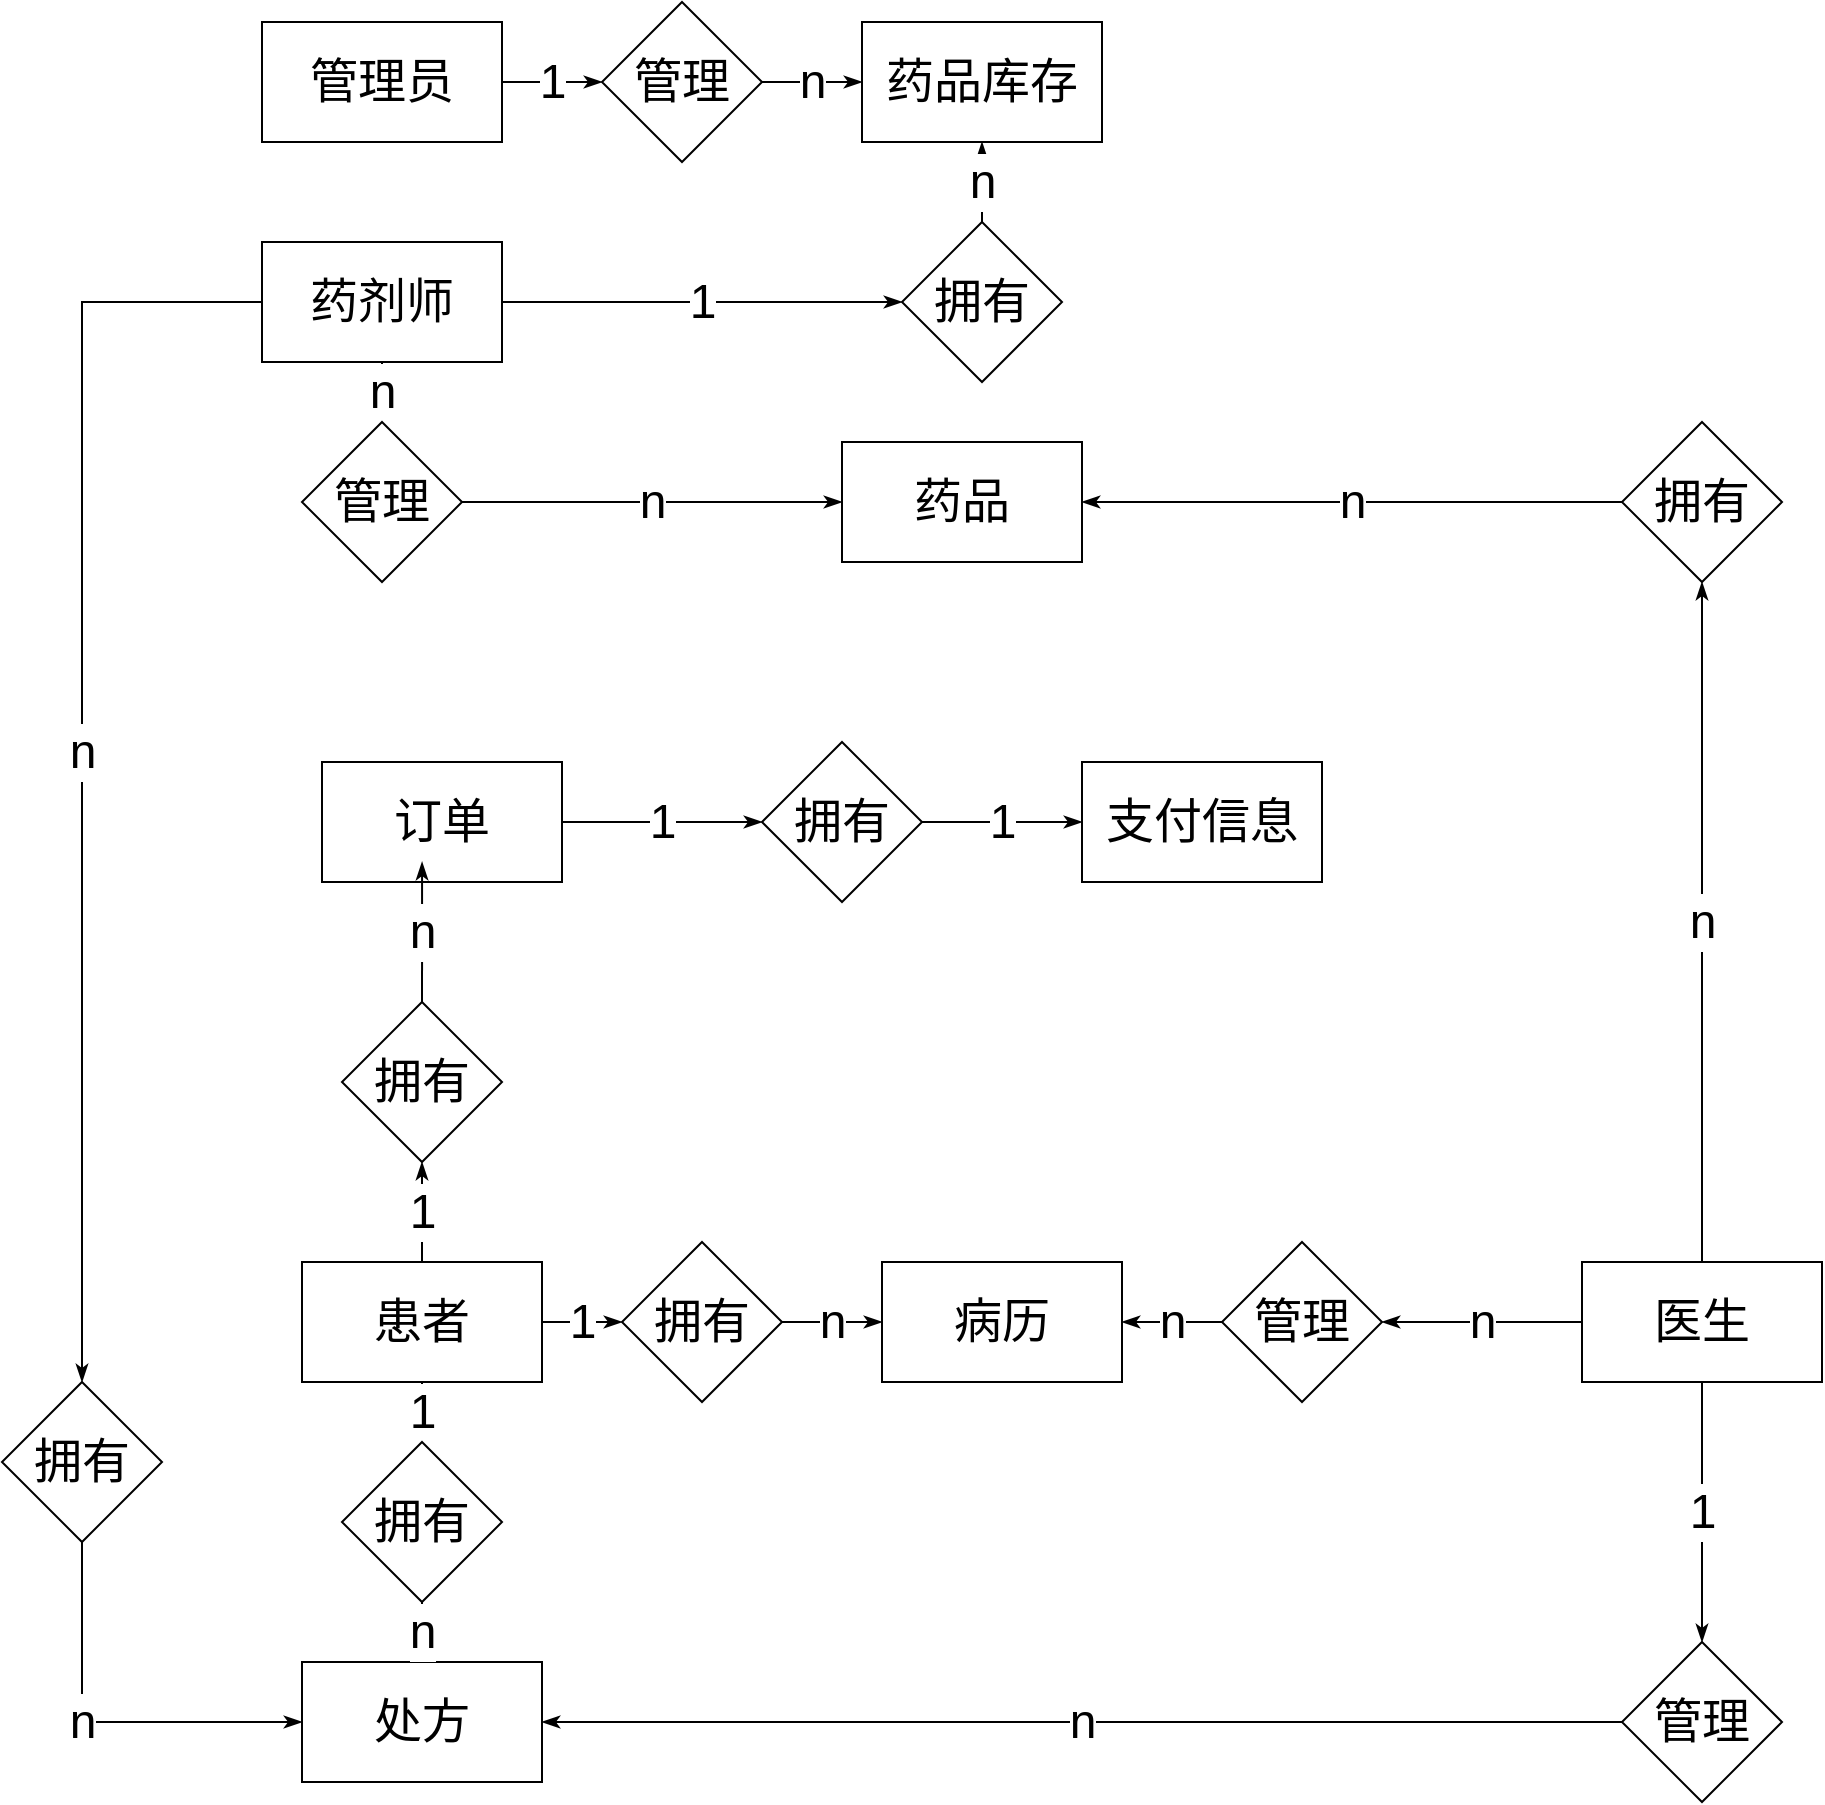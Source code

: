 <mxfile version="17.4.6" type="github" pages="9">
  <diagram id="R2lEEEUBdFMjLlhIrx00" name="Page-1">
    <mxGraphModel dx="2333" dy="770" grid="1" gridSize="10" guides="1" tooltips="1" connect="1" arrows="1" fold="1" page="1" pageScale="1" pageWidth="850" pageHeight="1100" math="0" shadow="0" extFonts="Permanent Marker^https://fonts.googleapis.com/css?family=Permanent+Marker">
      <root>
        <mxCell id="0" />
        <mxCell id="1" parent="0" />
        <mxCell id="uY7E9bYtpIb9jMVkBMFC-43" value="1" style="edgeStyle=none;rounded=0;orthogonalLoop=1;jettySize=auto;html=1;endArrow=classicThin;endFill=1;fontSize=24;" parent="1" source="uY7E9bYtpIb9jMVkBMFC-13" target="uY7E9bYtpIb9jMVkBMFC-15" edge="1">
          <mxGeometry relative="1" as="geometry" />
        </mxCell>
        <mxCell id="uY7E9bYtpIb9jMVkBMFC-53" value="1" style="edgeStyle=none;rounded=0;orthogonalLoop=1;jettySize=auto;html=1;endArrow=classicThin;endFill=1;fontSize=24;" parent="1" source="uY7E9bYtpIb9jMVkBMFC-13" target="uY7E9bYtpIb9jMVkBMFC-52" edge="1">
          <mxGeometry relative="1" as="geometry" />
        </mxCell>
        <mxCell id="uY7E9bYtpIb9jMVkBMFC-64" value="1" style="edgeStyle=none;rounded=0;orthogonalLoop=1;jettySize=auto;html=1;endArrow=classicThin;endFill=1;fontSize=24;" parent="1" source="uY7E9bYtpIb9jMVkBMFC-13" target="uY7E9bYtpIb9jMVkBMFC-63" edge="1">
          <mxGeometry relative="1" as="geometry" />
        </mxCell>
        <mxCell id="uY7E9bYtpIb9jMVkBMFC-13" value="患者" style="rounded=0;whiteSpace=wrap;html=1;fontSize=24;" parent="1" vertex="1">
          <mxGeometry x="140" y="660" width="120" height="60" as="geometry" />
        </mxCell>
        <mxCell id="uY7E9bYtpIb9jMVkBMFC-46" value="n" style="edgeStyle=none;rounded=0;orthogonalLoop=1;jettySize=auto;html=1;endArrow=classicThin;endFill=1;fontSize=24;" parent="1" source="uY7E9bYtpIb9jMVkBMFC-14" target="uY7E9bYtpIb9jMVkBMFC-18" edge="1">
          <mxGeometry relative="1" as="geometry" />
        </mxCell>
        <mxCell id="uY7E9bYtpIb9jMVkBMFC-14" value="管理" style="rhombus;whiteSpace=wrap;html=1;fontSize=24;" parent="1" vertex="1">
          <mxGeometry x="600" y="650" width="80" height="80" as="geometry" />
        </mxCell>
        <mxCell id="uY7E9bYtpIb9jMVkBMFC-44" value="n" style="edgeStyle=none;rounded=0;orthogonalLoop=1;jettySize=auto;html=1;endArrow=classicThin;endFill=1;fontSize=24;" parent="1" source="uY7E9bYtpIb9jMVkBMFC-15" target="uY7E9bYtpIb9jMVkBMFC-18" edge="1">
          <mxGeometry relative="1" as="geometry" />
        </mxCell>
        <mxCell id="uY7E9bYtpIb9jMVkBMFC-15" value="拥有" style="rhombus;whiteSpace=wrap;html=1;fontSize=24;" parent="1" vertex="1">
          <mxGeometry x="300" y="650" width="80" height="80" as="geometry" />
        </mxCell>
        <mxCell id="uY7E9bYtpIb9jMVkBMFC-45" value="n" style="edgeStyle=none;rounded=0;orthogonalLoop=1;jettySize=auto;html=1;endArrow=classicThin;endFill=1;fontSize=24;" parent="1" source="uY7E9bYtpIb9jMVkBMFC-16" target="uY7E9bYtpIb9jMVkBMFC-14" edge="1">
          <mxGeometry relative="1" as="geometry" />
        </mxCell>
        <mxCell id="uY7E9bYtpIb9jMVkBMFC-50" value="1" style="edgeStyle=none;rounded=0;orthogonalLoop=1;jettySize=auto;html=1;endArrow=classicThin;endFill=1;fontSize=24;" parent="1" source="uY7E9bYtpIb9jMVkBMFC-16" target="uY7E9bYtpIb9jMVkBMFC-49" edge="1">
          <mxGeometry relative="1" as="geometry" />
        </mxCell>
        <mxCell id="uY7E9bYtpIb9jMVkBMFC-69" value="n" style="edgeStyle=none;rounded=0;orthogonalLoop=1;jettySize=auto;html=1;endArrow=classicThin;endFill=1;fontSize=24;" parent="1" source="uY7E9bYtpIb9jMVkBMFC-16" target="uY7E9bYtpIb9jMVkBMFC-37" edge="1">
          <mxGeometry relative="1" as="geometry">
            <mxPoint x="840" y="330" as="targetPoint" />
          </mxGeometry>
        </mxCell>
        <mxCell id="uY7E9bYtpIb9jMVkBMFC-16" value="医生" style="rounded=0;whiteSpace=wrap;html=1;fontSize=24;" parent="1" vertex="1">
          <mxGeometry x="780" y="660" width="120" height="60" as="geometry" />
        </mxCell>
        <mxCell id="uY7E9bYtpIb9jMVkBMFC-35" value="1" style="edgeStyle=none;rounded=0;orthogonalLoop=1;jettySize=auto;html=1;endArrow=classicThin;endFill=1;fontSize=24;" parent="1" source="uY7E9bYtpIb9jMVkBMFC-17" target="uY7E9bYtpIb9jMVkBMFC-34" edge="1">
          <mxGeometry relative="1" as="geometry" />
        </mxCell>
        <mxCell id="uY7E9bYtpIb9jMVkBMFC-41" style="edgeStyle=none;rounded=0;orthogonalLoop=1;jettySize=auto;html=1;endArrow=classicThin;endFill=1;fontSize=24;" parent="1" source="uY7E9bYtpIb9jMVkBMFC-17" edge="1">
          <mxGeometry relative="1" as="geometry">
            <mxPoint x="180" y="210.0" as="targetPoint" />
          </mxGeometry>
        </mxCell>
        <mxCell id="uY7E9bYtpIb9jMVkBMFC-62" value="n" style="edgeStyle=none;rounded=0;orthogonalLoop=1;jettySize=auto;html=1;endArrow=classicThin;endFill=1;fontSize=24;" parent="1" source="uY7E9bYtpIb9jMVkBMFC-17" target="uY7E9bYtpIb9jMVkBMFC-58" edge="1">
          <mxGeometry relative="1" as="geometry">
            <Array as="points">
              <mxPoint x="30" y="180" />
            </Array>
          </mxGeometry>
        </mxCell>
        <mxCell id="uY7E9bYtpIb9jMVkBMFC-70" value="n" style="edgeStyle=none;rounded=0;orthogonalLoop=1;jettySize=auto;html=1;entryX=0.5;entryY=0;entryDx=0;entryDy=0;endArrow=classicThin;endFill=1;fontSize=24;" parent="1" source="uY7E9bYtpIb9jMVkBMFC-17" target="uY7E9bYtpIb9jMVkBMFC-40" edge="1">
          <mxGeometry relative="1" as="geometry" />
        </mxCell>
        <mxCell id="uY7E9bYtpIb9jMVkBMFC-17" value="药剂师" style="rounded=0;whiteSpace=wrap;html=1;fontSize=24;" parent="1" vertex="1">
          <mxGeometry x="120" y="150" width="120" height="60" as="geometry" />
        </mxCell>
        <mxCell id="uY7E9bYtpIb9jMVkBMFC-18" value="病历" style="rounded=0;whiteSpace=wrap;html=1;fontSize=24;" parent="1" vertex="1">
          <mxGeometry x="430" y="660" width="120" height="60" as="geometry" />
        </mxCell>
        <mxCell id="uY7E9bYtpIb9jMVkBMFC-31" value="1" style="rounded=0;orthogonalLoop=1;jettySize=auto;html=1;endArrow=classicThin;endFill=1;fontSize=24;" parent="1" source="uY7E9bYtpIb9jMVkBMFC-19" target="uY7E9bYtpIb9jMVkBMFC-28" edge="1">
          <mxGeometry relative="1" as="geometry" />
        </mxCell>
        <mxCell id="uY7E9bYtpIb9jMVkBMFC-19" value="管理员" style="rounded=0;whiteSpace=wrap;html=1;fontSize=24;" parent="1" vertex="1">
          <mxGeometry x="120" y="40" width="120" height="60" as="geometry" />
        </mxCell>
        <mxCell id="uY7E9bYtpIb9jMVkBMFC-21" value="药品库存" style="rounded=0;whiteSpace=wrap;html=1;fontSize=24;" parent="1" vertex="1">
          <mxGeometry x="420" y="40" width="120" height="60" as="geometry" />
        </mxCell>
        <mxCell id="uY7E9bYtpIb9jMVkBMFC-22" value="药品" style="rounded=0;whiteSpace=wrap;html=1;fontSize=24;" parent="1" vertex="1">
          <mxGeometry x="410" y="250" width="120" height="60" as="geometry" />
        </mxCell>
        <mxCell id="uY7E9bYtpIb9jMVkBMFC-23" value="处方" style="rounded=0;whiteSpace=wrap;html=1;fontSize=24;" parent="1" vertex="1">
          <mxGeometry x="140" y="860" width="120" height="60" as="geometry" />
        </mxCell>
        <mxCell id="uY7E9bYtpIb9jMVkBMFC-24" value="支付信息" style="rounded=0;whiteSpace=wrap;html=1;fontSize=24;" parent="1" vertex="1">
          <mxGeometry x="530" y="410" width="120" height="60" as="geometry" />
        </mxCell>
        <mxCell id="uY7E9bYtpIb9jMVkBMFC-67" value="1" style="edgeStyle=none;rounded=0;orthogonalLoop=1;jettySize=auto;html=1;endArrow=classicThin;endFill=1;fontSize=24;" parent="1" source="uY7E9bYtpIb9jMVkBMFC-25" target="uY7E9bYtpIb9jMVkBMFC-66" edge="1">
          <mxGeometry relative="1" as="geometry" />
        </mxCell>
        <mxCell id="uY7E9bYtpIb9jMVkBMFC-25" value="订单" style="rounded=0;whiteSpace=wrap;html=1;fontSize=24;" parent="1" vertex="1">
          <mxGeometry x="150" y="410" width="120" height="60" as="geometry" />
        </mxCell>
        <mxCell id="uY7E9bYtpIb9jMVkBMFC-33" value="n" style="edgeStyle=none;rounded=0;orthogonalLoop=1;jettySize=auto;html=1;endArrow=classicThin;endFill=1;fontSize=24;" parent="1" source="uY7E9bYtpIb9jMVkBMFC-28" target="uY7E9bYtpIb9jMVkBMFC-21" edge="1">
          <mxGeometry relative="1" as="geometry" />
        </mxCell>
        <mxCell id="uY7E9bYtpIb9jMVkBMFC-28" value="管理" style="rhombus;whiteSpace=wrap;html=1;fontSize=24;" parent="1" vertex="1">
          <mxGeometry x="290" y="30" width="80" height="80" as="geometry" />
        </mxCell>
        <mxCell id="uY7E9bYtpIb9jMVkBMFC-36" value="n" style="edgeStyle=none;rounded=0;orthogonalLoop=1;jettySize=auto;html=1;endArrow=classicThin;endFill=1;fontSize=24;" parent="1" source="uY7E9bYtpIb9jMVkBMFC-34" target="uY7E9bYtpIb9jMVkBMFC-21" edge="1">
          <mxGeometry relative="1" as="geometry" />
        </mxCell>
        <mxCell id="uY7E9bYtpIb9jMVkBMFC-34" value="拥有" style="rhombus;whiteSpace=wrap;html=1;fontSize=24;" parent="1" vertex="1">
          <mxGeometry x="440" y="140" width="80" height="80" as="geometry" />
        </mxCell>
        <mxCell id="uY7E9bYtpIb9jMVkBMFC-38" value="n" style="edgeStyle=none;rounded=0;orthogonalLoop=1;jettySize=auto;html=1;endArrow=classicThin;endFill=1;fontSize=24;" parent="1" source="uY7E9bYtpIb9jMVkBMFC-37" target="uY7E9bYtpIb9jMVkBMFC-22" edge="1">
          <mxGeometry relative="1" as="geometry" />
        </mxCell>
        <mxCell id="uY7E9bYtpIb9jMVkBMFC-37" value="拥有" style="rhombus;whiteSpace=wrap;html=1;fontSize=24;" parent="1" vertex="1">
          <mxGeometry x="800" y="240" width="80" height="80" as="geometry" />
        </mxCell>
        <mxCell id="uY7E9bYtpIb9jMVkBMFC-42" value="n" style="edgeStyle=none;rounded=0;orthogonalLoop=1;jettySize=auto;html=1;endArrow=classicThin;endFill=1;fontSize=24;" parent="1" source="uY7E9bYtpIb9jMVkBMFC-40" target="uY7E9bYtpIb9jMVkBMFC-22" edge="1">
          <mxGeometry relative="1" as="geometry" />
        </mxCell>
        <mxCell id="uY7E9bYtpIb9jMVkBMFC-40" value="管理" style="rhombus;whiteSpace=wrap;html=1;fontSize=24;" parent="1" vertex="1">
          <mxGeometry x="140" y="240" width="80" height="80" as="geometry" />
        </mxCell>
        <mxCell id="uY7E9bYtpIb9jMVkBMFC-51" value="n" style="edgeStyle=none;rounded=0;orthogonalLoop=1;jettySize=auto;html=1;endArrow=classicThin;endFill=1;fontSize=24;" parent="1" source="uY7E9bYtpIb9jMVkBMFC-49" target="uY7E9bYtpIb9jMVkBMFC-23" edge="1">
          <mxGeometry relative="1" as="geometry" />
        </mxCell>
        <mxCell id="uY7E9bYtpIb9jMVkBMFC-49" value="管理" style="rhombus;whiteSpace=wrap;html=1;fontSize=24;" parent="1" vertex="1">
          <mxGeometry x="800" y="850" width="80" height="80" as="geometry" />
        </mxCell>
        <mxCell id="uY7E9bYtpIb9jMVkBMFC-54" value="n" style="edgeStyle=none;rounded=0;orthogonalLoop=1;jettySize=auto;html=1;endArrow=classicThin;endFill=1;fontSize=24;" parent="1" source="uY7E9bYtpIb9jMVkBMFC-52" target="uY7E9bYtpIb9jMVkBMFC-23" edge="1">
          <mxGeometry relative="1" as="geometry" />
        </mxCell>
        <mxCell id="uY7E9bYtpIb9jMVkBMFC-52" value="拥有" style="rhombus;whiteSpace=wrap;html=1;fontSize=24;" parent="1" vertex="1">
          <mxGeometry x="160" y="750" width="80" height="80" as="geometry" />
        </mxCell>
        <mxCell id="uY7E9bYtpIb9jMVkBMFC-60" value="n" style="edgeStyle=none;rounded=0;orthogonalLoop=1;jettySize=auto;html=1;endArrow=classicThin;endFill=1;fontSize=24;" parent="1" target="uY7E9bYtpIb9jMVkBMFC-23" edge="1">
          <mxGeometry relative="1" as="geometry">
            <mxPoint x="30" y="780" as="sourcePoint" />
            <Array as="points">
              <mxPoint x="30" y="890" />
            </Array>
          </mxGeometry>
        </mxCell>
        <mxCell id="uY7E9bYtpIb9jMVkBMFC-58" value="拥有" style="rhombus;whiteSpace=wrap;html=1;fontSize=24;" parent="1" vertex="1">
          <mxGeometry x="-10" y="720" width="80" height="80" as="geometry" />
        </mxCell>
        <mxCell id="uY7E9bYtpIb9jMVkBMFC-65" value="n" style="edgeStyle=none;rounded=0;orthogonalLoop=1;jettySize=auto;html=1;entryX=0.417;entryY=0.833;entryDx=0;entryDy=0;entryPerimeter=0;endArrow=classicThin;endFill=1;fontSize=24;" parent="1" source="uY7E9bYtpIb9jMVkBMFC-63" target="uY7E9bYtpIb9jMVkBMFC-25" edge="1">
          <mxGeometry relative="1" as="geometry" />
        </mxCell>
        <mxCell id="uY7E9bYtpIb9jMVkBMFC-63" value="拥有" style="rhombus;whiteSpace=wrap;html=1;fontSize=24;" parent="1" vertex="1">
          <mxGeometry x="160" y="530" width="80" height="80" as="geometry" />
        </mxCell>
        <mxCell id="uY7E9bYtpIb9jMVkBMFC-68" value="1" style="edgeStyle=none;rounded=0;orthogonalLoop=1;jettySize=auto;html=1;entryX=0;entryY=0.5;entryDx=0;entryDy=0;endArrow=classicThin;endFill=1;fontSize=24;" parent="1" source="uY7E9bYtpIb9jMVkBMFC-66" target="uY7E9bYtpIb9jMVkBMFC-24" edge="1">
          <mxGeometry relative="1" as="geometry" />
        </mxCell>
        <mxCell id="uY7E9bYtpIb9jMVkBMFC-66" value="拥有" style="rhombus;whiteSpace=wrap;html=1;fontSize=24;" parent="1" vertex="1">
          <mxGeometry x="370" y="400" width="80" height="80" as="geometry" />
        </mxCell>
      </root>
    </mxGraphModel>
  </diagram>
  <diagram id="TorP0n3NIhQpavDxAfDY" name="第 2 页">
    <mxGraphModel dx="990" dy="539" grid="1" gridSize="10" guides="1" tooltips="1" connect="1" arrows="1" fold="1" page="1" pageScale="1" pageWidth="827" pageHeight="1169" math="0" shadow="0">
      <root>
        <mxCell id="0" />
        <mxCell id="1" parent="0" />
        <mxCell id="TuiO1ikeX9fcjSL5zNRr-13" style="orthogonalLoop=1;jettySize=auto;html=1;fontFamily=Helvetica;fontSize=21;fontColor=default;endArrow=none;endFill=0;rounded=0;" parent="1" source="TuiO1ikeX9fcjSL5zNRr-1" target="TuiO1ikeX9fcjSL5zNRr-9" edge="1">
          <mxGeometry relative="1" as="geometry" />
        </mxCell>
        <mxCell id="TuiO1ikeX9fcjSL5zNRr-14" style="orthogonalLoop=1;jettySize=auto;html=1;fontFamily=Helvetica;fontSize=21;fontColor=default;endArrow=none;endFill=0;rounded=0;" parent="1" source="TuiO1ikeX9fcjSL5zNRr-1" target="TuiO1ikeX9fcjSL5zNRr-8" edge="1">
          <mxGeometry relative="1" as="geometry" />
        </mxCell>
        <mxCell id="TuiO1ikeX9fcjSL5zNRr-15" style="orthogonalLoop=1;jettySize=auto;html=1;fontFamily=Helvetica;fontSize=21;fontColor=default;endArrow=none;endFill=0;rounded=0;" parent="1" target="TuiO1ikeX9fcjSL5zNRr-7" edge="1">
          <mxGeometry relative="1" as="geometry">
            <mxPoint x="510" y="350" as="sourcePoint" />
          </mxGeometry>
        </mxCell>
        <mxCell id="TuiO1ikeX9fcjSL5zNRr-16" style="orthogonalLoop=1;jettySize=auto;html=1;fontFamily=Helvetica;fontSize=21;fontColor=default;endArrow=none;endFill=0;rounded=0;" parent="1" source="TuiO1ikeX9fcjSL5zNRr-1" target="TuiO1ikeX9fcjSL5zNRr-6" edge="1">
          <mxGeometry relative="1" as="geometry" />
        </mxCell>
        <mxCell id="TuiO1ikeX9fcjSL5zNRr-17" style="orthogonalLoop=1;jettySize=auto;html=1;fontFamily=Helvetica;fontSize=21;fontColor=default;endArrow=none;endFill=0;rounded=0;" parent="1" source="TuiO1ikeX9fcjSL5zNRr-1" target="TuiO1ikeX9fcjSL5zNRr-5" edge="1">
          <mxGeometry relative="1" as="geometry" />
        </mxCell>
        <mxCell id="TuiO1ikeX9fcjSL5zNRr-18" style="orthogonalLoop=1;jettySize=auto;html=1;fontFamily=Helvetica;fontSize=21;fontColor=default;endArrow=none;endFill=0;rounded=0;" parent="1" source="TuiO1ikeX9fcjSL5zNRr-1" target="TuiO1ikeX9fcjSL5zNRr-4" edge="1">
          <mxGeometry relative="1" as="geometry" />
        </mxCell>
        <mxCell id="TuiO1ikeX9fcjSL5zNRr-19" style="orthogonalLoop=1;jettySize=auto;html=1;fontFamily=Helvetica;fontSize=21;fontColor=default;endArrow=none;endFill=0;rounded=0;" parent="1" source="TuiO1ikeX9fcjSL5zNRr-1" target="TuiO1ikeX9fcjSL5zNRr-2" edge="1">
          <mxGeometry relative="1" as="geometry" />
        </mxCell>
        <mxCell id="TuiO1ikeX9fcjSL5zNRr-20" style="orthogonalLoop=1;jettySize=auto;html=1;fontFamily=Helvetica;fontSize=21;fontColor=default;endArrow=none;endFill=0;rounded=0;" parent="1" source="TuiO1ikeX9fcjSL5zNRr-1" target="TuiO1ikeX9fcjSL5zNRr-3" edge="1">
          <mxGeometry relative="1" as="geometry" />
        </mxCell>
        <mxCell id="TuiO1ikeX9fcjSL5zNRr-1" value="患者" style="rounded=1;whiteSpace=wrap;html=1;fontSize=21;labelBackgroundColor=default;endArrow=none;endFill=0;" parent="1" vertex="1">
          <mxGeometry x="350" y="250" width="170" height="100" as="geometry" />
        </mxCell>
        <mxCell id="TuiO1ikeX9fcjSL5zNRr-2" value="&lt;font style=&quot;font-size: 21px;&quot;&gt;id&lt;/font&gt;" style="ellipse;whiteSpace=wrap;html=1;fontSize=21;labelBackgroundColor=default;endArrow=none;rounded=1;endFill=0;" parent="1" vertex="1">
          <mxGeometry x="310" y="50" width="120" height="80" as="geometry" />
        </mxCell>
        <mxCell id="TuiO1ikeX9fcjSL5zNRr-3" value="姓名" style="ellipse;whiteSpace=wrap;html=1;fontSize=21;labelBackgroundColor=default;endArrow=none;rounded=1;endFill=0;" parent="1" vertex="1">
          <mxGeometry x="210" y="110" width="120" height="80" as="geometry" />
        </mxCell>
        <mxCell id="TuiO1ikeX9fcjSL5zNRr-4" value="生日" style="ellipse;whiteSpace=wrap;html=1;fontSize=21;labelBackgroundColor=default;endArrow=none;rounded=1;endFill=0;" parent="1" vertex="1">
          <mxGeometry x="160" y="210" width="120" height="80" as="geometry" />
        </mxCell>
        <mxCell id="TuiO1ikeX9fcjSL5zNRr-5" value="身份证号" style="ellipse;whiteSpace=wrap;html=1;fontSize=21;labelBackgroundColor=default;endArrow=none;rounded=1;endFill=0;" parent="1" vertex="1">
          <mxGeometry x="180" y="310" width="120" height="80" as="geometry" />
        </mxCell>
        <mxCell id="TuiO1ikeX9fcjSL5zNRr-6" value="职业" style="ellipse;whiteSpace=wrap;html=1;fontSize=21;labelBackgroundColor=default;endArrow=none;rounded=1;endFill=0;" parent="1" vertex="1">
          <mxGeometry x="320" y="400" width="120" height="80" as="geometry" />
        </mxCell>
        <mxCell id="TuiO1ikeX9fcjSL5zNRr-7" value="电话" style="ellipse;whiteSpace=wrap;html=1;fontSize=21;labelBackgroundColor=default;endArrow=none;rounded=1;endFill=0;" parent="1" vertex="1">
          <mxGeometry x="520" y="390" width="120" height="80" as="geometry" />
        </mxCell>
        <mxCell id="TuiO1ikeX9fcjSL5zNRr-8" value="性别" style="ellipse;whiteSpace=wrap;html=1;fontSize=21;labelBackgroundColor=default;endArrow=none;rounded=1;endFill=0;" parent="1" vertex="1">
          <mxGeometry x="580" y="270" width="120" height="80" as="geometry" />
        </mxCell>
        <mxCell id="TuiO1ikeX9fcjSL5zNRr-9" value="年龄" style="ellipse;whiteSpace=wrap;html=1;fontSize=21;" parent="1" vertex="1">
          <mxGeometry x="580" y="160" width="120" height="80" as="geometry" />
        </mxCell>
        <mxCell id="TuiO1ikeX9fcjSL5zNRr-10" value="工作单位" style="ellipse;whiteSpace=wrap;html=1;fontSize=21;labelBackgroundColor=default;endArrow=none;rounded=1;endFill=0;" parent="1" vertex="1">
          <mxGeometry x="480" y="60" width="120" height="80" as="geometry" />
        </mxCell>
        <mxCell id="5BvkhjFjZKXJKKaeE2xH-2" style="orthogonalLoop=1;jettySize=auto;html=1;fontFamily=Helvetica;fontSize=21;fontColor=default;endArrow=none;endFill=0;rounded=0;" parent="1" source="TuiO1ikeX9fcjSL5zNRr-1" target="TuiO1ikeX9fcjSL5zNRr-10" edge="1">
          <mxGeometry relative="1" as="geometry">
            <mxPoint x="420" y="260" as="sourcePoint" />
            <mxPoint x="364" y="160" as="targetPoint" />
          </mxGeometry>
        </mxCell>
      </root>
    </mxGraphModel>
  </diagram>
  <diagram id="hadG1VR05ZEIkQp3sjcM" name="第 3 页">
    <mxGraphModel dx="990" dy="539" grid="1" gridSize="10" guides="1" tooltips="1" connect="1" arrows="1" fold="1" page="1" pageScale="1" pageWidth="827" pageHeight="1169" math="0" shadow="0">
      <root>
        <mxCell id="0" />
        <mxCell id="1" parent="0" />
        <mxCell id="MOh-h57dz2v4LBhrLHe_-13" style="rounded=0;orthogonalLoop=1;jettySize=auto;html=1;fontFamily=Helvetica;fontSize=21;fontColor=default;endArrow=none;endFill=0;" parent="1" source="MOh-h57dz2v4LBhrLHe_-1" target="MOh-h57dz2v4LBhrLHe_-10" edge="1">
          <mxGeometry relative="1" as="geometry" />
        </mxCell>
        <mxCell id="MOh-h57dz2v4LBhrLHe_-14" style="rounded=0;orthogonalLoop=1;jettySize=auto;html=1;fontFamily=Helvetica;fontSize=21;fontColor=default;endArrow=none;endFill=0;" parent="1" source="MOh-h57dz2v4LBhrLHe_-1" target="MOh-h57dz2v4LBhrLHe_-9" edge="1">
          <mxGeometry relative="1" as="geometry" />
        </mxCell>
        <mxCell id="MOh-h57dz2v4LBhrLHe_-15" style="rounded=0;orthogonalLoop=1;jettySize=auto;html=1;fontFamily=Helvetica;fontSize=21;fontColor=default;endArrow=none;endFill=0;" parent="1" source="MOh-h57dz2v4LBhrLHe_-1" target="MOh-h57dz2v4LBhrLHe_-8" edge="1">
          <mxGeometry relative="1" as="geometry" />
        </mxCell>
        <mxCell id="MOh-h57dz2v4LBhrLHe_-16" style="rounded=0;orthogonalLoop=1;jettySize=auto;html=1;fontFamily=Helvetica;fontSize=21;fontColor=default;endArrow=none;endFill=0;" parent="1" source="MOh-h57dz2v4LBhrLHe_-1" target="MOh-h57dz2v4LBhrLHe_-7" edge="1">
          <mxGeometry relative="1" as="geometry" />
        </mxCell>
        <mxCell id="MOh-h57dz2v4LBhrLHe_-17" style="rounded=0;orthogonalLoop=1;jettySize=auto;html=1;fontFamily=Helvetica;fontSize=21;fontColor=default;endArrow=none;endFill=0;" parent="1" source="MOh-h57dz2v4LBhrLHe_-1" target="MOh-h57dz2v4LBhrLHe_-6" edge="1">
          <mxGeometry relative="1" as="geometry" />
        </mxCell>
        <mxCell id="MOh-h57dz2v4LBhrLHe_-18" style="rounded=0;orthogonalLoop=1;jettySize=auto;html=1;fontFamily=Helvetica;fontSize=21;fontColor=default;endArrow=none;endFill=0;" parent="1" source="MOh-h57dz2v4LBhrLHe_-1" target="MOh-h57dz2v4LBhrLHe_-5" edge="1">
          <mxGeometry relative="1" as="geometry" />
        </mxCell>
        <mxCell id="MOh-h57dz2v4LBhrLHe_-19" style="rounded=0;orthogonalLoop=1;jettySize=auto;html=1;fontFamily=Helvetica;fontSize=21;fontColor=default;endArrow=none;endFill=0;" parent="1" source="MOh-h57dz2v4LBhrLHe_-1" target="MOh-h57dz2v4LBhrLHe_-4" edge="1">
          <mxGeometry relative="1" as="geometry" />
        </mxCell>
        <mxCell id="MOh-h57dz2v4LBhrLHe_-20" style="rounded=0;orthogonalLoop=1;jettySize=auto;html=1;fontFamily=Helvetica;fontSize=21;fontColor=default;endArrow=none;endFill=0;" parent="1" source="MOh-h57dz2v4LBhrLHe_-1" target="MOh-h57dz2v4LBhrLHe_-3" edge="1">
          <mxGeometry relative="1" as="geometry" />
        </mxCell>
        <mxCell id="MOh-h57dz2v4LBhrLHe_-21" style="rounded=0;orthogonalLoop=1;jettySize=auto;html=1;fontFamily=Helvetica;fontSize=21;fontColor=default;endArrow=none;endFill=0;" parent="1" source="MOh-h57dz2v4LBhrLHe_-1" target="MOh-h57dz2v4LBhrLHe_-2" edge="1">
          <mxGeometry relative="1" as="geometry" />
        </mxCell>
        <mxCell id="MOh-h57dz2v4LBhrLHe_-1" value="医生" style="rounded=0;whiteSpace=wrap;html=1;fontFamily=Helvetica;fontSize=21;fontColor=default;strokeColor=default;fillColor=default;" parent="1" vertex="1">
          <mxGeometry x="370" y="210" width="120" height="60" as="geometry" />
        </mxCell>
        <mxCell id="MOh-h57dz2v4LBhrLHe_-2" value="职位" style="ellipse;whiteSpace=wrap;html=1;fontFamily=Helvetica;fontSize=21;fontColor=default;strokeColor=default;fillColor=default;" parent="1" vertex="1">
          <mxGeometry x="180" y="157" width="120" height="80" as="geometry" />
        </mxCell>
        <mxCell id="MOh-h57dz2v4LBhrLHe_-3" value="性别" style="ellipse;whiteSpace=wrap;html=1;fontFamily=Helvetica;fontSize=21;fontColor=default;strokeColor=default;fillColor=default;" parent="1" vertex="1">
          <mxGeometry x="180" y="256" width="120" height="80" as="geometry" />
        </mxCell>
        <mxCell id="MOh-h57dz2v4LBhrLHe_-4" value="电话" style="ellipse;whiteSpace=wrap;html=1;fontFamily=Helvetica;fontSize=21;fontColor=default;strokeColor=default;fillColor=default;" parent="1" vertex="1">
          <mxGeometry x="460" y="380" width="120" height="80" as="geometry" />
        </mxCell>
        <mxCell id="MOh-h57dz2v4LBhrLHe_-5" value="年龄" style="ellipse;whiteSpace=wrap;html=1;fontFamily=Helvetica;fontSize=21;fontColor=default;strokeColor=default;fillColor=default;" parent="1" vertex="1">
          <mxGeometry x="250" y="366" width="120" height="80" as="geometry" />
        </mxCell>
        <mxCell id="MOh-h57dz2v4LBhrLHe_-6" value="工号" style="ellipse;whiteSpace=wrap;html=1;fontFamily=Helvetica;fontSize=21;fontColor=default;strokeColor=default;fillColor=default;" parent="1" vertex="1">
          <mxGeometry x="560" y="310" width="120" height="80" as="geometry" />
        </mxCell>
        <mxCell id="MOh-h57dz2v4LBhrLHe_-7" value="科室" style="ellipse;whiteSpace=wrap;html=1;fontFamily=Helvetica;fontSize=21;fontColor=default;strokeColor=default;fillColor=default;" parent="1" vertex="1">
          <mxGeometry x="560" y="211" width="120" height="80" as="geometry" />
        </mxCell>
        <mxCell id="MOh-h57dz2v4LBhrLHe_-8" value="生日" style="ellipse;whiteSpace=wrap;html=1;fontFamily=Helvetica;fontSize=21;fontColor=default;strokeColor=default;fillColor=default;" parent="1" vertex="1">
          <mxGeometry x="560" y="110" width="120" height="80" as="geometry" />
        </mxCell>
        <mxCell id="MOh-h57dz2v4LBhrLHe_-9" value="姓名" style="ellipse;whiteSpace=wrap;html=1;fontFamily=Helvetica;fontSize=21;fontColor=default;strokeColor=default;fillColor=default;" parent="1" vertex="1">
          <mxGeometry x="400" y="40" width="120" height="80" as="geometry" />
        </mxCell>
        <mxCell id="MOh-h57dz2v4LBhrLHe_-10" value="id" style="ellipse;whiteSpace=wrap;html=1;fontFamily=Helvetica;fontSize=21;fontColor=default;strokeColor=default;fillColor=default;" parent="1" vertex="1">
          <mxGeometry x="240" y="60" width="120" height="80" as="geometry" />
        </mxCell>
      </root>
    </mxGraphModel>
  </diagram>
  <diagram id="EjU5wLAt_PmvkanEHdvI" name="第 4 页">
    <mxGraphModel dx="990" dy="1708" grid="1" gridSize="10" guides="1" tooltips="1" connect="1" arrows="1" fold="1" page="1" pageScale="1" pageWidth="827" pageHeight="1169" math="0" shadow="0">
      <root>
        <mxCell id="0" />
        <mxCell id="1" parent="0" />
        <mxCell id="fShTHMHh3q05o33s3Hun-1" value="性别" style="ellipse;whiteSpace=wrap;html=1;fontFamily=Helvetica;fontSize=21;fontColor=default;strokeColor=default;fillColor=default;" parent="1" vertex="1">
          <mxGeometry x="240" y="170" width="120" height="80" as="geometry" />
        </mxCell>
        <mxCell id="xugOmylKjbmE6fKXPhT9-10" style="rounded=0;orthogonalLoop=1;jettySize=auto;html=1;fontFamily=Helvetica;fontSize=21;fontColor=default;endArrow=none;endFill=0;" parent="1" source="fShTHMHh3q05o33s3Hun-2" target="xugOmylKjbmE6fKXPhT9-3" edge="1">
          <mxGeometry relative="1" as="geometry" />
        </mxCell>
        <mxCell id="xugOmylKjbmE6fKXPhT9-11" style="rounded=0;orthogonalLoop=1;jettySize=auto;html=1;fontFamily=Helvetica;fontSize=21;fontColor=default;endArrow=none;endFill=0;" parent="1" source="fShTHMHh3q05o33s3Hun-2" target="xugOmylKjbmE6fKXPhT9-7" edge="1">
          <mxGeometry relative="1" as="geometry" />
        </mxCell>
        <mxCell id="xugOmylKjbmE6fKXPhT9-12" style="rounded=0;orthogonalLoop=1;jettySize=auto;html=1;fontFamily=Helvetica;fontSize=21;fontColor=default;endArrow=none;endFill=0;" parent="1" source="fShTHMHh3q05o33s3Hun-2" target="xugOmylKjbmE6fKXPhT9-9" edge="1">
          <mxGeometry relative="1" as="geometry" />
        </mxCell>
        <mxCell id="xugOmylKjbmE6fKXPhT9-13" style="rounded=0;orthogonalLoop=1;jettySize=auto;html=1;fontFamily=Helvetica;fontSize=21;fontColor=default;endArrow=none;endFill=0;" parent="1" source="fShTHMHh3q05o33s3Hun-2" target="xugOmylKjbmE6fKXPhT9-4" edge="1">
          <mxGeometry relative="1" as="geometry" />
        </mxCell>
        <mxCell id="xugOmylKjbmE6fKXPhT9-14" style="rounded=0;orthogonalLoop=1;jettySize=auto;html=1;fontFamily=Helvetica;fontSize=21;fontColor=default;endArrow=none;endFill=0;" parent="1" source="fShTHMHh3q05o33s3Hun-2" target="xugOmylKjbmE6fKXPhT9-5" edge="1">
          <mxGeometry relative="1" as="geometry" />
        </mxCell>
        <mxCell id="xugOmylKjbmE6fKXPhT9-15" style="rounded=0;orthogonalLoop=1;jettySize=auto;html=1;fontFamily=Helvetica;fontSize=21;fontColor=default;endArrow=none;endFill=0;" parent="1" source="fShTHMHh3q05o33s3Hun-2" target="xugOmylKjbmE6fKXPhT9-6" edge="1">
          <mxGeometry relative="1" as="geometry" />
        </mxCell>
        <mxCell id="xugOmylKjbmE6fKXPhT9-16" style="rounded=0;orthogonalLoop=1;jettySize=auto;html=1;fontFamily=Helvetica;fontSize=21;fontColor=default;endArrow=none;endFill=0;" parent="1" source="fShTHMHh3q05o33s3Hun-2" target="fShTHMHh3q05o33s3Hun-1" edge="1">
          <mxGeometry relative="1" as="geometry" />
        </mxCell>
        <mxCell id="xugOmylKjbmE6fKXPhT9-17" style="rounded=0;orthogonalLoop=1;jettySize=auto;html=1;fontFamily=Helvetica;fontSize=21;fontColor=default;endArrow=none;endFill=0;" parent="1" source="fShTHMHh3q05o33s3Hun-2" target="xugOmylKjbmE6fKXPhT9-1" edge="1">
          <mxGeometry relative="1" as="geometry" />
        </mxCell>
        <mxCell id="xugOmylKjbmE6fKXPhT9-18" style="rounded=0;orthogonalLoop=1;jettySize=auto;html=1;fontFamily=Helvetica;fontSize=21;fontColor=default;endArrow=none;endFill=0;" parent="1" source="fShTHMHh3q05o33s3Hun-2" target="xugOmylKjbmE6fKXPhT9-2" edge="1">
          <mxGeometry relative="1" as="geometry" />
        </mxCell>
        <mxCell id="xugOmylKjbmE6fKXPhT9-19" style="rounded=0;orthogonalLoop=1;jettySize=auto;html=1;fontFamily=Helvetica;fontSize=21;fontColor=default;endArrow=none;endFill=0;" parent="1" source="fShTHMHh3q05o33s3Hun-2" target="xugOmylKjbmE6fKXPhT9-8" edge="1">
          <mxGeometry relative="1" as="geometry" />
        </mxCell>
        <mxCell id="fShTHMHh3q05o33s3Hun-2" value="药剂师" style="rounded=0;whiteSpace=wrap;html=1;fontFamily=Helvetica;fontSize=21;fontColor=default;strokeColor=default;fillColor=default;" parent="1" vertex="1">
          <mxGeometry x="460" y="180" width="150" height="90" as="geometry" />
        </mxCell>
        <mxCell id="xugOmylKjbmE6fKXPhT9-1" value="职位" style="ellipse;whiteSpace=wrap;html=1;fontFamily=Helvetica;fontSize=21;fontColor=default;strokeColor=default;fillColor=default;" parent="1" vertex="1">
          <mxGeometry x="240" y="70" width="120" height="80" as="geometry" />
        </mxCell>
        <mxCell id="xugOmylKjbmE6fKXPhT9-2" value="id" style="ellipse;whiteSpace=wrap;html=1;fontFamily=Helvetica;fontSize=21;fontColor=default;strokeColor=default;fillColor=default;" parent="1" vertex="1">
          <mxGeometry x="370" y="-10" width="120" height="80" as="geometry" />
        </mxCell>
        <mxCell id="xugOmylKjbmE6fKXPhT9-3" value="生日" style="ellipse;whiteSpace=wrap;html=1;fontFamily=Helvetica;fontSize=21;fontColor=default;strokeColor=default;fillColor=default;" parent="1" vertex="1">
          <mxGeometry x="698" y="55" width="120" height="90" as="geometry" />
        </mxCell>
        <mxCell id="xugOmylKjbmE6fKXPhT9-4" value="工号" style="ellipse;whiteSpace=wrap;html=1;fontFamily=Helvetica;fontSize=21;fontColor=default;strokeColor=default;fillColor=default;" parent="1" vertex="1">
          <mxGeometry x="698" y="160" width="120" height="80" as="geometry" />
        </mxCell>
        <mxCell id="xugOmylKjbmE6fKXPhT9-5" value="年龄" style="ellipse;whiteSpace=wrap;html=1;fontFamily=Helvetica;fontSize=21;fontColor=default;strokeColor=default;fillColor=default;" parent="1" vertex="1">
          <mxGeometry x="380" y="340" width="120" height="80" as="geometry" />
        </mxCell>
        <mxCell id="xugOmylKjbmE6fKXPhT9-6" value="电话" style="ellipse;whiteSpace=wrap;html=1;fontFamily=Helvetica;fontSize=21;fontColor=default;strokeColor=default;fillColor=default;" parent="1" vertex="1">
          <mxGeometry x="240" y="270" width="120" height="80" as="geometry" />
        </mxCell>
        <mxCell id="xugOmylKjbmE6fKXPhT9-7" value="部门" style="ellipse;whiteSpace=wrap;html=1;fontFamily=Helvetica;fontSize=21;fontColor=default;strokeColor=default;fillColor=default;" parent="1" vertex="1">
          <mxGeometry x="698" y="260" width="120" height="80" as="geometry" />
        </mxCell>
        <mxCell id="xugOmylKjbmE6fKXPhT9-8" value="姓名" style="ellipse;whiteSpace=wrap;html=1;fontFamily=Helvetica;fontSize=21;fontColor=default;strokeColor=default;fillColor=default;" parent="1" vertex="1">
          <mxGeometry x="550" y="-30" width="120" height="80" as="geometry" />
        </mxCell>
        <mxCell id="xugOmylKjbmE6fKXPhT9-9" value="药房" style="ellipse;whiteSpace=wrap;html=1;fontFamily=Helvetica;fontSize=21;fontColor=default;strokeColor=default;fillColor=default;" parent="1" vertex="1">
          <mxGeometry x="600" y="350" width="120" height="80" as="geometry" />
        </mxCell>
      </root>
    </mxGraphModel>
  </diagram>
  <diagram id="5AL79XXUuiRDooMFETkq" name="第 5 页">
    <mxGraphModel dx="990" dy="539" grid="1" gridSize="10" guides="1" tooltips="1" connect="1" arrows="1" fold="1" page="1" pageScale="1" pageWidth="827" pageHeight="1169" math="0" shadow="0">
      <root>
        <mxCell id="0" />
        <mxCell id="1" parent="0" />
        <mxCell id="seS2Xyz4ps5QHjlllG9V-1" value="是否处方" style="ellipse;whiteSpace=wrap;html=1;fontFamily=Helvetica;fontSize=21;fontColor=default;strokeColor=default;fillColor=default;" parent="1" vertex="1">
          <mxGeometry x="250" y="140" width="120" height="80" as="geometry" />
        </mxCell>
        <mxCell id="seS2Xyz4ps5QHjlllG9V-10" style="rounded=0;orthogonalLoop=1;jettySize=auto;html=1;fontFamily=Helvetica;fontSize=21;fontColor=default;endArrow=none;endFill=0;" parent="1" target="seS2Xyz4ps5QHjlllG9V-5" edge="1">
          <mxGeometry relative="1" as="geometry">
            <mxPoint x="470" y="272.5" as="sourcePoint" />
          </mxGeometry>
        </mxCell>
        <mxCell id="seS2Xyz4ps5QHjlllG9V-11" style="rounded=0;orthogonalLoop=1;jettySize=auto;html=1;fontFamily=Helvetica;fontSize=21;fontColor=default;endArrow=none;endFill=0;" parent="1" target="seS2Xyz4ps5QHjlllG9V-6" edge="1">
          <mxGeometry relative="1" as="geometry">
            <mxPoint x="470" y="297.5" as="sourcePoint" />
          </mxGeometry>
        </mxCell>
        <mxCell id="seS2Xyz4ps5QHjlllG9V-12" style="rounded=0;orthogonalLoop=1;jettySize=auto;html=1;fontFamily=Helvetica;fontSize=21;fontColor=default;endArrow=none;endFill=0;" parent="1" source="seS2Xyz4ps5QHjlllG9V-2" target="seS2Xyz4ps5QHjlllG9V-7" edge="1">
          <mxGeometry relative="1" as="geometry" />
        </mxCell>
        <mxCell id="seS2Xyz4ps5QHjlllG9V-13" style="rounded=0;orthogonalLoop=1;jettySize=auto;html=1;fontFamily=Helvetica;fontSize=21;fontColor=default;endArrow=none;endFill=0;" parent="1" source="seS2Xyz4ps5QHjlllG9V-2" target="seS2Xyz4ps5QHjlllG9V-8" edge="1">
          <mxGeometry relative="1" as="geometry" />
        </mxCell>
        <mxCell id="seS2Xyz4ps5QHjlllG9V-14" style="rounded=0;orthogonalLoop=1;jettySize=auto;html=1;fontFamily=Helvetica;fontSize=21;fontColor=default;endArrow=none;endFill=0;" parent="1" source="seS2Xyz4ps5QHjlllG9V-2" target="seS2Xyz4ps5QHjlllG9V-9" edge="1">
          <mxGeometry relative="1" as="geometry" />
        </mxCell>
        <mxCell id="seS2Xyz4ps5QHjlllG9V-15" style="rounded=0;orthogonalLoop=1;jettySize=auto;html=1;fontFamily=Helvetica;fontSize=21;fontColor=default;endArrow=none;endFill=0;" parent="1" source="seS2Xyz4ps5QHjlllG9V-2" target="seS2Xyz4ps5QHjlllG9V-4" edge="1">
          <mxGeometry relative="1" as="geometry" />
        </mxCell>
        <mxCell id="seS2Xyz4ps5QHjlllG9V-16" style="rounded=0;orthogonalLoop=1;jettySize=auto;html=1;fontFamily=Helvetica;fontSize=21;fontColor=default;endArrow=none;endFill=0;" parent="1" source="seS2Xyz4ps5QHjlllG9V-2" target="seS2Xyz4ps5QHjlllG9V-1" edge="1">
          <mxGeometry relative="1" as="geometry" />
        </mxCell>
        <mxCell id="seS2Xyz4ps5QHjlllG9V-2" value="药品" style="rounded=0;whiteSpace=wrap;html=1;fontFamily=Helvetica;fontSize=21;fontColor=default;strokeColor=default;fillColor=default;" parent="1" vertex="1">
          <mxGeometry x="390" y="250" width="120" height="60" as="geometry" />
        </mxCell>
        <mxCell id="seS2Xyz4ps5QHjlllG9V-4" value="id" style="ellipse;whiteSpace=wrap;html=1;fontFamily=Helvetica;fontSize=21;fontColor=default;strokeColor=default;fillColor=default;" parent="1" vertex="1">
          <mxGeometry x="414" y="90" width="120" height="80" as="geometry" />
        </mxCell>
        <mxCell id="seS2Xyz4ps5QHjlllG9V-5" value="药名" style="ellipse;whiteSpace=wrap;html=1;fontFamily=Helvetica;fontSize=21;fontColor=default;strokeColor=default;fillColor=default;" parent="1" vertex="1">
          <mxGeometry x="540" y="180" width="120" height="80" as="geometry" />
        </mxCell>
        <mxCell id="seS2Xyz4ps5QHjlllG9V-6" value="生产日期" style="ellipse;whiteSpace=wrap;html=1;fontFamily=Helvetica;fontSize=21;fontColor=default;strokeColor=default;fillColor=default;" parent="1" vertex="1">
          <mxGeometry x="580" y="280" width="120" height="80" as="geometry" />
        </mxCell>
        <mxCell id="seS2Xyz4ps5QHjlllG9V-7" value="到期时间" style="ellipse;whiteSpace=wrap;html=1;fontFamily=Helvetica;fontSize=21;fontColor=default;strokeColor=default;fillColor=default;" parent="1" vertex="1">
          <mxGeometry x="470" y="380" width="120" height="80" as="geometry" />
        </mxCell>
        <mxCell id="seS2Xyz4ps5QHjlllG9V-8" value="生产厂家" style="ellipse;whiteSpace=wrap;html=1;fontFamily=Helvetica;fontSize=21;fontColor=default;strokeColor=default;fillColor=default;" parent="1" vertex="1">
          <mxGeometry x="200" y="350" width="120" height="80" as="geometry" />
        </mxCell>
        <mxCell id="seS2Xyz4ps5QHjlllG9V-9" value="类型" style="ellipse;whiteSpace=wrap;html=1;fontFamily=Helvetica;fontSize=21;fontColor=default;strokeColor=default;fillColor=default;" parent="1" vertex="1">
          <mxGeometry x="200" y="250" width="120" height="80" as="geometry" />
        </mxCell>
      </root>
    </mxGraphModel>
  </diagram>
  <diagram id="W_eAgEtZ3-o08rYx8USS" name="第 6 页">
    <mxGraphModel dx="990" dy="539" grid="1" gridSize="10" guides="1" tooltips="1" connect="1" arrows="1" fold="1" page="1" pageScale="1" pageWidth="827" pageHeight="1169" math="0" shadow="0">
      <root>
        <mxCell id="0" />
        <mxCell id="1" parent="0" />
        <mxCell id="psiYN2ZXAejGArm7NHAr-1" value="药品id" style="ellipse;whiteSpace=wrap;html=1;fontFamily=Helvetica;fontSize=21;fontColor=default;strokeColor=default;fillColor=default;" parent="1" vertex="1">
          <mxGeometry x="190" y="220" width="120" height="80" as="geometry" />
        </mxCell>
        <mxCell id="psiYN2ZXAejGArm7NHAr-7" style="rounded=0;orthogonalLoop=1;jettySize=auto;html=1;fontFamily=Helvetica;fontSize=21;fontColor=default;endArrow=none;endFill=0;" parent="1" source="psiYN2ZXAejGArm7NHAr-2" target="psiYN2ZXAejGArm7NHAr-5" edge="1">
          <mxGeometry relative="1" as="geometry" />
        </mxCell>
        <mxCell id="psiYN2ZXAejGArm7NHAr-8" style="orthogonalLoop=1;jettySize=auto;html=1;fontFamily=Helvetica;fontSize=21;fontColor=default;endArrow=none;endFill=0;" parent="1" source="psiYN2ZXAejGArm7NHAr-2" target="psiYN2ZXAejGArm7NHAr-6" edge="1">
          <mxGeometry relative="1" as="geometry" />
        </mxCell>
        <mxCell id="psiYN2ZXAejGArm7NHAr-9" style="rounded=0;orthogonalLoop=1;jettySize=auto;html=1;fontFamily=Helvetica;fontSize=21;fontColor=default;endArrow=none;endFill=0;" parent="1" source="psiYN2ZXAejGArm7NHAr-2" target="psiYN2ZXAejGArm7NHAr-4" edge="1">
          <mxGeometry relative="1" as="geometry" />
        </mxCell>
        <mxCell id="psiYN2ZXAejGArm7NHAr-10" style="orthogonalLoop=1;jettySize=auto;html=1;fontFamily=Helvetica;fontSize=21;fontColor=default;endArrow=none;endFill=0;" parent="1" source="psiYN2ZXAejGArm7NHAr-2" target="psiYN2ZXAejGArm7NHAr-1" edge="1">
          <mxGeometry relative="1" as="geometry" />
        </mxCell>
        <mxCell id="psiYN2ZXAejGArm7NHAr-2" value="药品库存" style="rounded=0;whiteSpace=wrap;html=1;fontFamily=Helvetica;fontSize=21;fontColor=default;strokeColor=default;fillColor=default;" parent="1" vertex="1">
          <mxGeometry x="350" y="200" width="120" height="60" as="geometry" />
        </mxCell>
        <mxCell id="psiYN2ZXAejGArm7NHAr-4" value="id" style="ellipse;whiteSpace=wrap;html=1;fontFamily=Helvetica;fontSize=21;fontColor=default;strokeColor=default;fillColor=default;" parent="1" vertex="1">
          <mxGeometry x="190" y="120" width="120" height="80" as="geometry" />
        </mxCell>
        <mxCell id="psiYN2ZXAejGArm7NHAr-5" value="剩余" style="ellipse;whiteSpace=wrap;html=1;fontFamily=Helvetica;fontSize=21;fontColor=default;strokeColor=default;fillColor=default;" parent="1" vertex="1">
          <mxGeometry x="500" y="110" width="120" height="80" as="geometry" />
        </mxCell>
        <mxCell id="psiYN2ZXAejGArm7NHAr-6" value="更新时间" style="ellipse;whiteSpace=wrap;html=1;fontFamily=Helvetica;fontSize=21;fontColor=default;strokeColor=default;fillColor=default;" parent="1" vertex="1">
          <mxGeometry x="520" y="220" width="120" height="80" as="geometry" />
        </mxCell>
      </root>
    </mxGraphModel>
  </diagram>
  <diagram id="aZDx42Yc-TRMTNsTBeWt" name="第 7 页">
    <mxGraphModel dx="990" dy="539" grid="1" gridSize="10" guides="1" tooltips="1" connect="1" arrows="1" fold="1" page="1" pageScale="1" pageWidth="827" pageHeight="1169" math="0" shadow="0">
      <root>
        <mxCell id="0" />
        <mxCell id="1" parent="0" />
        <mxCell id="qvyKf8CysliQcH3LGR2C-1" value="医生ID" style="ellipse;whiteSpace=wrap;html=1;fontFamily=Helvetica;fontSize=21;fontColor=default;strokeColor=default;fillColor=default;" parent="1" vertex="1">
          <mxGeometry x="190" y="190" width="120" height="80" as="geometry" />
        </mxCell>
        <mxCell id="qvyKf8CysliQcH3LGR2C-11" style="orthogonalLoop=1;jettySize=auto;html=1;fontFamily=Helvetica;fontSize=21;fontColor=default;endArrow=none;endFill=0;" parent="1" source="qvyKf8CysliQcH3LGR2C-2" target="qvyKf8CysliQcH3LGR2C-4" edge="1">
          <mxGeometry relative="1" as="geometry" />
        </mxCell>
        <mxCell id="qvyKf8CysliQcH3LGR2C-13" style="orthogonalLoop=1;jettySize=auto;html=1;fontFamily=Helvetica;fontSize=21;fontColor=default;endArrow=none;endFill=0;" parent="1" source="qvyKf8CysliQcH3LGR2C-2" target="qvyKf8CysliQcH3LGR2C-5" edge="1">
          <mxGeometry relative="1" as="geometry" />
        </mxCell>
        <mxCell id="qvyKf8CysliQcH3LGR2C-14" style="orthogonalLoop=1;jettySize=auto;html=1;fontFamily=Helvetica;fontSize=21;fontColor=default;endArrow=none;endFill=0;" parent="1" source="qvyKf8CysliQcH3LGR2C-2" target="qvyKf8CysliQcH3LGR2C-6" edge="1">
          <mxGeometry relative="1" as="geometry" />
        </mxCell>
        <mxCell id="qvyKf8CysliQcH3LGR2C-15" style="orthogonalLoop=1;jettySize=auto;html=1;fontFamily=Helvetica;fontSize=21;fontColor=default;endArrow=none;endFill=0;" parent="1" source="qvyKf8CysliQcH3LGR2C-2" target="qvyKf8CysliQcH3LGR2C-7" edge="1">
          <mxGeometry relative="1" as="geometry" />
        </mxCell>
        <mxCell id="qvyKf8CysliQcH3LGR2C-16" style="orthogonalLoop=1;jettySize=auto;html=1;fontFamily=Helvetica;fontSize=21;fontColor=default;endArrow=none;endFill=0;" parent="1" source="qvyKf8CysliQcH3LGR2C-2" target="qvyKf8CysliQcH3LGR2C-8" edge="1">
          <mxGeometry relative="1" as="geometry" />
        </mxCell>
        <mxCell id="qvyKf8CysliQcH3LGR2C-17" style="orthogonalLoop=1;jettySize=auto;html=1;fontFamily=Helvetica;fontSize=21;fontColor=default;endArrow=none;endFill=0;" parent="1" source="qvyKf8CysliQcH3LGR2C-2" target="qvyKf8CysliQcH3LGR2C-9" edge="1">
          <mxGeometry relative="1" as="geometry" />
        </mxCell>
        <mxCell id="qvyKf8CysliQcH3LGR2C-18" style="orthogonalLoop=1;jettySize=auto;html=1;fontFamily=Helvetica;fontSize=21;fontColor=default;endArrow=none;endFill=0;" parent="1" target="qvyKf8CysliQcH3LGR2C-10" edge="1">
          <mxGeometry relative="1" as="geometry">
            <mxPoint x="384" y="312.371" as="sourcePoint" />
          </mxGeometry>
        </mxCell>
        <mxCell id="qvyKf8CysliQcH3LGR2C-19" style="orthogonalLoop=1;jettySize=auto;html=1;fontFamily=Helvetica;fontSize=21;fontColor=default;endArrow=none;endFill=0;" parent="1" source="qvyKf8CysliQcH3LGR2C-2" target="qvyKf8CysliQcH3LGR2C-3" edge="1">
          <mxGeometry relative="1" as="geometry" />
        </mxCell>
        <mxCell id="qvyKf8CysliQcH3LGR2C-20" style="orthogonalLoop=1;jettySize=auto;html=1;fontFamily=Helvetica;fontSize=21;fontColor=default;endArrow=none;endFill=0;" parent="1" target="qvyKf8CysliQcH3LGR2C-1" edge="1">
          <mxGeometry relative="1" as="geometry">
            <mxPoint x="384" y="278.351" as="sourcePoint" />
          </mxGeometry>
        </mxCell>
        <mxCell id="qvyKf8CysliQcH3LGR2C-2" value="处方" style="rounded=0;whiteSpace=wrap;html=1;fontFamily=Helvetica;fontSize=21;fontColor=default;strokeColor=default;fillColor=default;" parent="1" vertex="1">
          <mxGeometry x="354" y="270" width="120" height="60" as="geometry" />
        </mxCell>
        <mxCell id="qvyKf8CysliQcH3LGR2C-3" value="id" style="ellipse;whiteSpace=wrap;html=1;fontFamily=Helvetica;fontSize=21;fontColor=default;strokeColor=default;fillColor=default;" parent="1" vertex="1">
          <mxGeometry x="190" y="90" width="120" height="80" as="geometry" />
        </mxCell>
        <mxCell id="qvyKf8CysliQcH3LGR2C-4" value="订单号" style="ellipse;whiteSpace=wrap;html=1;fontFamily=Helvetica;fontSize=21;fontColor=default;strokeColor=default;fillColor=default;" parent="1" vertex="1">
          <mxGeometry x="370" y="60" width="120" height="80" as="geometry" />
        </mxCell>
        <mxCell id="qvyKf8CysliQcH3LGR2C-5" value="金额" style="ellipse;whiteSpace=wrap;html=1;fontFamily=Helvetica;fontSize=21;fontColor=default;strokeColor=default;fillColor=default;" parent="1" vertex="1">
          <mxGeometry x="530" y="150" width="120" height="80" as="geometry" />
        </mxCell>
        <mxCell id="qvyKf8CysliQcH3LGR2C-6" value="时间" style="ellipse;whiteSpace=wrap;html=1;fontFamily=Helvetica;fontSize=21;fontColor=default;strokeColor=default;fillColor=default;" parent="1" vertex="1">
          <mxGeometry x="530" y="250" width="120" height="80" as="geometry" />
        </mxCell>
        <mxCell id="qvyKf8CysliQcH3LGR2C-7" value="药品" style="ellipse;whiteSpace=wrap;html=1;fontFamily=Helvetica;fontSize=21;fontColor=default;strokeColor=default;fillColor=default;" parent="1" vertex="1">
          <mxGeometry x="530" y="340" width="120" height="80" as="geometry" />
        </mxCell>
        <mxCell id="qvyKf8CysliQcH3LGR2C-8" value="描述" style="ellipse;whiteSpace=wrap;html=1;fontFamily=Helvetica;fontSize=21;fontColor=default;strokeColor=default;fillColor=default;" parent="1" vertex="1">
          <mxGeometry x="460" y="440" width="120" height="80" as="geometry" />
        </mxCell>
        <mxCell id="qvyKf8CysliQcH3LGR2C-9" value="医生科室" style="ellipse;whiteSpace=wrap;html=1;fontFamily=Helvetica;fontSize=21;fontColor=default;strokeColor=default;fillColor=default;" parent="1" vertex="1">
          <mxGeometry x="220" y="410" width="120" height="80" as="geometry" />
        </mxCell>
        <mxCell id="qvyKf8CysliQcH3LGR2C-10" value="患者ID" style="ellipse;whiteSpace=wrap;html=1;fontFamily=Helvetica;fontSize=21;fontColor=default;strokeColor=default;fillColor=default;" parent="1" vertex="1">
          <mxGeometry x="190" y="300" width="120" height="80" as="geometry" />
        </mxCell>
        <mxCell id="qvyKf8CysliQcH3LGR2C-12" style="edgeStyle=none;rounded=0;orthogonalLoop=1;jettySize=auto;html=1;exitX=0.75;exitY=1;exitDx=0;exitDy=0;fontFamily=Helvetica;fontSize=21;fontColor=default;endArrow=none;endFill=0;" parent="1" source="qvyKf8CysliQcH3LGR2C-2" target="qvyKf8CysliQcH3LGR2C-2" edge="1">
          <mxGeometry relative="1" as="geometry" />
        </mxCell>
      </root>
    </mxGraphModel>
  </diagram>
  <diagram id="TgYV8bLEJInkAeDX4A2W" name="第 8 页">
    <mxGraphModel dx="990" dy="539" grid="1" gridSize="10" guides="1" tooltips="1" connect="1" arrows="1" fold="1" page="1" pageScale="1" pageWidth="827" pageHeight="1169" math="0" shadow="0">
      <root>
        <mxCell id="0" />
        <mxCell id="1" parent="0" />
        <mxCell id="LxgizgstDYCsmLtI9THQ-15" style="orthogonalLoop=1;jettySize=auto;html=1;fontFamily=Helvetica;fontSize=21;fontColor=default;endArrow=none;endFill=0;" parent="1" source="LxgizgstDYCsmLtI9THQ-2" target="LxgizgstDYCsmLtI9THQ-14" edge="1">
          <mxGeometry relative="1" as="geometry" />
        </mxCell>
        <mxCell id="LxgizgstDYCsmLtI9THQ-16" style="orthogonalLoop=1;jettySize=auto;html=1;fontFamily=Helvetica;fontSize=21;fontColor=default;endArrow=none;endFill=0;" parent="1" source="LxgizgstDYCsmLtI9THQ-2" target="LxgizgstDYCsmLtI9THQ-13" edge="1">
          <mxGeometry relative="1" as="geometry" />
        </mxCell>
        <mxCell id="LxgizgstDYCsmLtI9THQ-17" style="orthogonalLoop=1;jettySize=auto;html=1;fontFamily=Helvetica;fontSize=21;fontColor=default;endArrow=none;endFill=0;" parent="1" source="LxgizgstDYCsmLtI9THQ-2" target="LxgizgstDYCsmLtI9THQ-12" edge="1">
          <mxGeometry relative="1" as="geometry" />
        </mxCell>
        <mxCell id="LxgizgstDYCsmLtI9THQ-18" style="orthogonalLoop=1;jettySize=auto;html=1;fontFamily=Helvetica;fontSize=21;fontColor=default;endArrow=none;endFill=0;" parent="1" source="LxgizgstDYCsmLtI9THQ-2" target="LxgizgstDYCsmLtI9THQ-11" edge="1">
          <mxGeometry relative="1" as="geometry" />
        </mxCell>
        <mxCell id="LxgizgstDYCsmLtI9THQ-19" style="orthogonalLoop=1;jettySize=auto;html=1;fontFamily=Helvetica;fontSize=21;fontColor=default;endArrow=none;endFill=0;" parent="1" source="LxgizgstDYCsmLtI9THQ-2" target="LxgizgstDYCsmLtI9THQ-10" edge="1">
          <mxGeometry relative="1" as="geometry" />
        </mxCell>
        <mxCell id="LxgizgstDYCsmLtI9THQ-20" style="orthogonalLoop=1;jettySize=auto;html=1;fontFamily=Helvetica;fontSize=21;fontColor=default;endArrow=none;endFill=0;" parent="1" source="LxgizgstDYCsmLtI9THQ-2" target="LxgizgstDYCsmLtI9THQ-9" edge="1">
          <mxGeometry relative="1" as="geometry" />
        </mxCell>
        <mxCell id="LxgizgstDYCsmLtI9THQ-21" style="orthogonalLoop=1;jettySize=auto;html=1;fontFamily=Helvetica;fontSize=21;fontColor=default;endArrow=none;endFill=0;" parent="1" source="LxgizgstDYCsmLtI9THQ-2" target="LxgizgstDYCsmLtI9THQ-8" edge="1">
          <mxGeometry relative="1" as="geometry" />
        </mxCell>
        <mxCell id="LxgizgstDYCsmLtI9THQ-22" style="orthogonalLoop=1;jettySize=auto;html=1;fontFamily=Helvetica;fontSize=21;fontColor=default;endArrow=none;endFill=0;" parent="1" source="LxgizgstDYCsmLtI9THQ-2" target="LxgizgstDYCsmLtI9THQ-7" edge="1">
          <mxGeometry relative="1" as="geometry" />
        </mxCell>
        <mxCell id="LxgizgstDYCsmLtI9THQ-23" style="orthogonalLoop=1;jettySize=auto;html=1;fontFamily=Helvetica;fontSize=21;fontColor=default;endArrow=none;endFill=0;" parent="1" source="LxgizgstDYCsmLtI9THQ-2" target="LxgizgstDYCsmLtI9THQ-6" edge="1">
          <mxGeometry relative="1" as="geometry" />
        </mxCell>
        <mxCell id="LxgizgstDYCsmLtI9THQ-24" style="orthogonalLoop=1;jettySize=auto;html=1;fontFamily=Helvetica;fontSize=21;fontColor=default;endArrow=none;endFill=0;" parent="1" source="LxgizgstDYCsmLtI9THQ-2" target="LxgizgstDYCsmLtI9THQ-5" edge="1">
          <mxGeometry relative="1" as="geometry" />
        </mxCell>
        <mxCell id="LxgizgstDYCsmLtI9THQ-25" style="orthogonalLoop=1;jettySize=auto;html=1;fontFamily=Helvetica;fontSize=21;fontColor=default;endArrow=none;endFill=0;" parent="1" source="LxgizgstDYCsmLtI9THQ-2" target="LxgizgstDYCsmLtI9THQ-4" edge="1">
          <mxGeometry relative="1" as="geometry" />
        </mxCell>
        <mxCell id="LxgizgstDYCsmLtI9THQ-26" style="orthogonalLoop=1;jettySize=auto;html=1;fontFamily=Helvetica;fontSize=21;fontColor=default;endArrow=none;endFill=0;" parent="1" source="LxgizgstDYCsmLtI9THQ-2" target="LxgizgstDYCsmLtI9THQ-3" edge="1">
          <mxGeometry relative="1" as="geometry" />
        </mxCell>
        <mxCell id="LxgizgstDYCsmLtI9THQ-2" value="&lt;font style=&quot;font-size: 21px;&quot;&gt;病历&lt;/font&gt;" style="rounded=0;whiteSpace=wrap;html=1;fontFamily=Helvetica;fontSize=21;fontColor=default;strokeColor=default;fillColor=default;" parent="1" vertex="1">
          <mxGeometry x="410" y="230" width="124" height="80" as="geometry" />
        </mxCell>
        <mxCell id="LxgizgstDYCsmLtI9THQ-3" value="工作单位" style="ellipse;whiteSpace=wrap;html=1;fontFamily=Helvetica;fontSize=21;fontColor=default;strokeColor=default;fillColor=default;" parent="1" vertex="1">
          <mxGeometry x="370" y="10" width="120" height="80" as="geometry" />
        </mxCell>
        <mxCell id="LxgizgstDYCsmLtI9THQ-4" value="职业" style="ellipse;whiteSpace=wrap;html=1;fontFamily=Helvetica;fontSize=21;fontColor=default;strokeColor=default;fillColor=default;" parent="1" vertex="1">
          <mxGeometry x="250" y="60" width="120" height="80" as="geometry" />
        </mxCell>
        <mxCell id="LxgizgstDYCsmLtI9THQ-5" value="药品记录" style="ellipse;whiteSpace=wrap;html=1;fontFamily=Helvetica;fontSize=21;fontColor=default;strokeColor=default;fillColor=default;" parent="1" vertex="1">
          <mxGeometry x="200" y="150" width="120" height="80" as="geometry" />
        </mxCell>
        <mxCell id="LxgizgstDYCsmLtI9THQ-6" value="处方记录" style="ellipse;whiteSpace=wrap;html=1;fontFamily=Helvetica;fontSize=21;fontColor=default;strokeColor=default;fillColor=default;" parent="1" vertex="1">
          <mxGeometry x="200" y="240" width="120" height="80" as="geometry" />
        </mxCell>
        <mxCell id="LxgizgstDYCsmLtI9THQ-7" value="就诊记录" style="ellipse;whiteSpace=wrap;html=1;fontFamily=Helvetica;fontSize=21;fontColor=default;strokeColor=default;fillColor=default;" parent="1" vertex="1">
          <mxGeometry x="200" y="340" width="120" height="80" as="geometry" />
        </mxCell>
        <mxCell id="LxgizgstDYCsmLtI9THQ-8" value="电话" style="ellipse;whiteSpace=wrap;html=1;fontFamily=Helvetica;fontSize=21;fontColor=default;strokeColor=default;fillColor=default;" parent="1" vertex="1">
          <mxGeometry x="290" y="430" width="120" height="80" as="geometry" />
        </mxCell>
        <mxCell id="LxgizgstDYCsmLtI9THQ-9" value="年轻" style="ellipse;whiteSpace=wrap;html=1;fontFamily=Helvetica;fontSize=21;fontColor=default;strokeColor=default;fillColor=default;" parent="1" vertex="1">
          <mxGeometry x="450" y="450" width="120" height="80" as="geometry" />
        </mxCell>
        <mxCell id="LxgizgstDYCsmLtI9THQ-10" value="性别" style="ellipse;whiteSpace=wrap;html=1;fontFamily=Helvetica;fontSize=21;fontColor=default;strokeColor=default;fillColor=default;" parent="1" vertex="1">
          <mxGeometry x="580" y="390" width="120" height="80" as="geometry" />
        </mxCell>
        <mxCell id="LxgizgstDYCsmLtI9THQ-11" value="生日" style="ellipse;whiteSpace=wrap;html=1;fontFamily=Helvetica;fontSize=21;fontColor=default;strokeColor=default;fillColor=default;" parent="1" vertex="1">
          <mxGeometry x="610" y="290" width="120" height="80" as="geometry" />
        </mxCell>
        <mxCell id="LxgizgstDYCsmLtI9THQ-12" value="姓名" style="ellipse;whiteSpace=wrap;html=1;fontFamily=Helvetica;fontSize=21;fontColor=default;strokeColor=default;fillColor=default;" parent="1" vertex="1">
          <mxGeometry x="610" y="190" width="120" height="80" as="geometry" />
        </mxCell>
        <mxCell id="LxgizgstDYCsmLtI9THQ-13" value="患者ID" style="ellipse;whiteSpace=wrap;html=1;fontFamily=Helvetica;fontSize=21;fontColor=default;strokeColor=default;fillColor=default;" parent="1" vertex="1">
          <mxGeometry x="590" y="90" width="120" height="80" as="geometry" />
        </mxCell>
        <mxCell id="LxgizgstDYCsmLtI9THQ-14" value="ID" style="ellipse;whiteSpace=wrap;html=1;fontFamily=Helvetica;fontSize=21;fontColor=default;strokeColor=default;fillColor=default;" parent="1" vertex="1">
          <mxGeometry x="500" y="20" width="120" height="80" as="geometry" />
        </mxCell>
      </root>
    </mxGraphModel>
  </diagram>
  <diagram id="EYsrWWreqRKu6K6qDk5k" name="第 9 页">
    <mxGraphModel dx="990" dy="539" grid="1" gridSize="10" guides="1" tooltips="1" connect="1" arrows="1" fold="1" page="1" pageScale="1" pageWidth="827" pageHeight="1169" math="0" shadow="0">
      <root>
        <mxCell id="0" />
        <mxCell id="1" parent="0" />
        <mxCell id="uAt_sGaAVBQbMw4dciRz-7" style="rounded=0;orthogonalLoop=1;jettySize=auto;html=1;fontFamily=Helvetica;fontSize=21;fontColor=default;endArrow=none;endFill=0;" parent="1" source="uAt_sGaAVBQbMw4dciRz-1" target="uAt_sGaAVBQbMw4dciRz-3" edge="1">
          <mxGeometry relative="1" as="geometry" />
        </mxCell>
        <mxCell id="uAt_sGaAVBQbMw4dciRz-8" style="rounded=0;orthogonalLoop=1;jettySize=auto;html=1;fontFamily=Helvetica;fontSize=21;fontColor=default;endArrow=none;endFill=0;" parent="1" source="uAt_sGaAVBQbMw4dciRz-1" target="uAt_sGaAVBQbMw4dciRz-4" edge="1">
          <mxGeometry relative="1" as="geometry" />
        </mxCell>
        <mxCell id="uAt_sGaAVBQbMw4dciRz-9" style="rounded=0;orthogonalLoop=1;jettySize=auto;html=1;fontFamily=Helvetica;fontSize=21;fontColor=default;endArrow=none;endFill=0;" parent="1" source="uAt_sGaAVBQbMw4dciRz-1" target="uAt_sGaAVBQbMw4dciRz-2" edge="1">
          <mxGeometry relative="1" as="geometry" />
        </mxCell>
        <mxCell id="uAt_sGaAVBQbMw4dciRz-1" value="支付信息" style="rounded=0;whiteSpace=wrap;html=1;fontFamily=Helvetica;fontSize=21;fontColor=default;strokeColor=default;fillColor=default;" parent="1" vertex="1">
          <mxGeometry x="310" y="200" width="120" height="60" as="geometry" />
        </mxCell>
        <mxCell id="uAt_sGaAVBQbMw4dciRz-2" value="处方ID" style="ellipse;whiteSpace=wrap;html=1;fontFamily=Helvetica;fontSize=21;fontColor=default;strokeColor=default;fillColor=default;" parent="1" vertex="1">
          <mxGeometry x="130" y="170" width="120" height="80" as="geometry" />
        </mxCell>
        <mxCell id="uAt_sGaAVBQbMw4dciRz-3" value="支付订单" style="ellipse;whiteSpace=wrap;html=1;fontFamily=Helvetica;fontSize=21;fontColor=default;strokeColor=default;fillColor=default;" parent="1" vertex="1">
          <mxGeometry x="530" y="220" width="120" height="80" as="geometry" />
        </mxCell>
        <mxCell id="uAt_sGaAVBQbMw4dciRz-4" value="订单号" style="ellipse;whiteSpace=wrap;html=1;fontFamily=Helvetica;fontSize=21;fontColor=default;strokeColor=default;fillColor=default;" parent="1" vertex="1">
          <mxGeometry x="480" y="130" width="120" height="80" as="geometry" />
        </mxCell>
      </root>
    </mxGraphModel>
  </diagram>
</mxfile>
